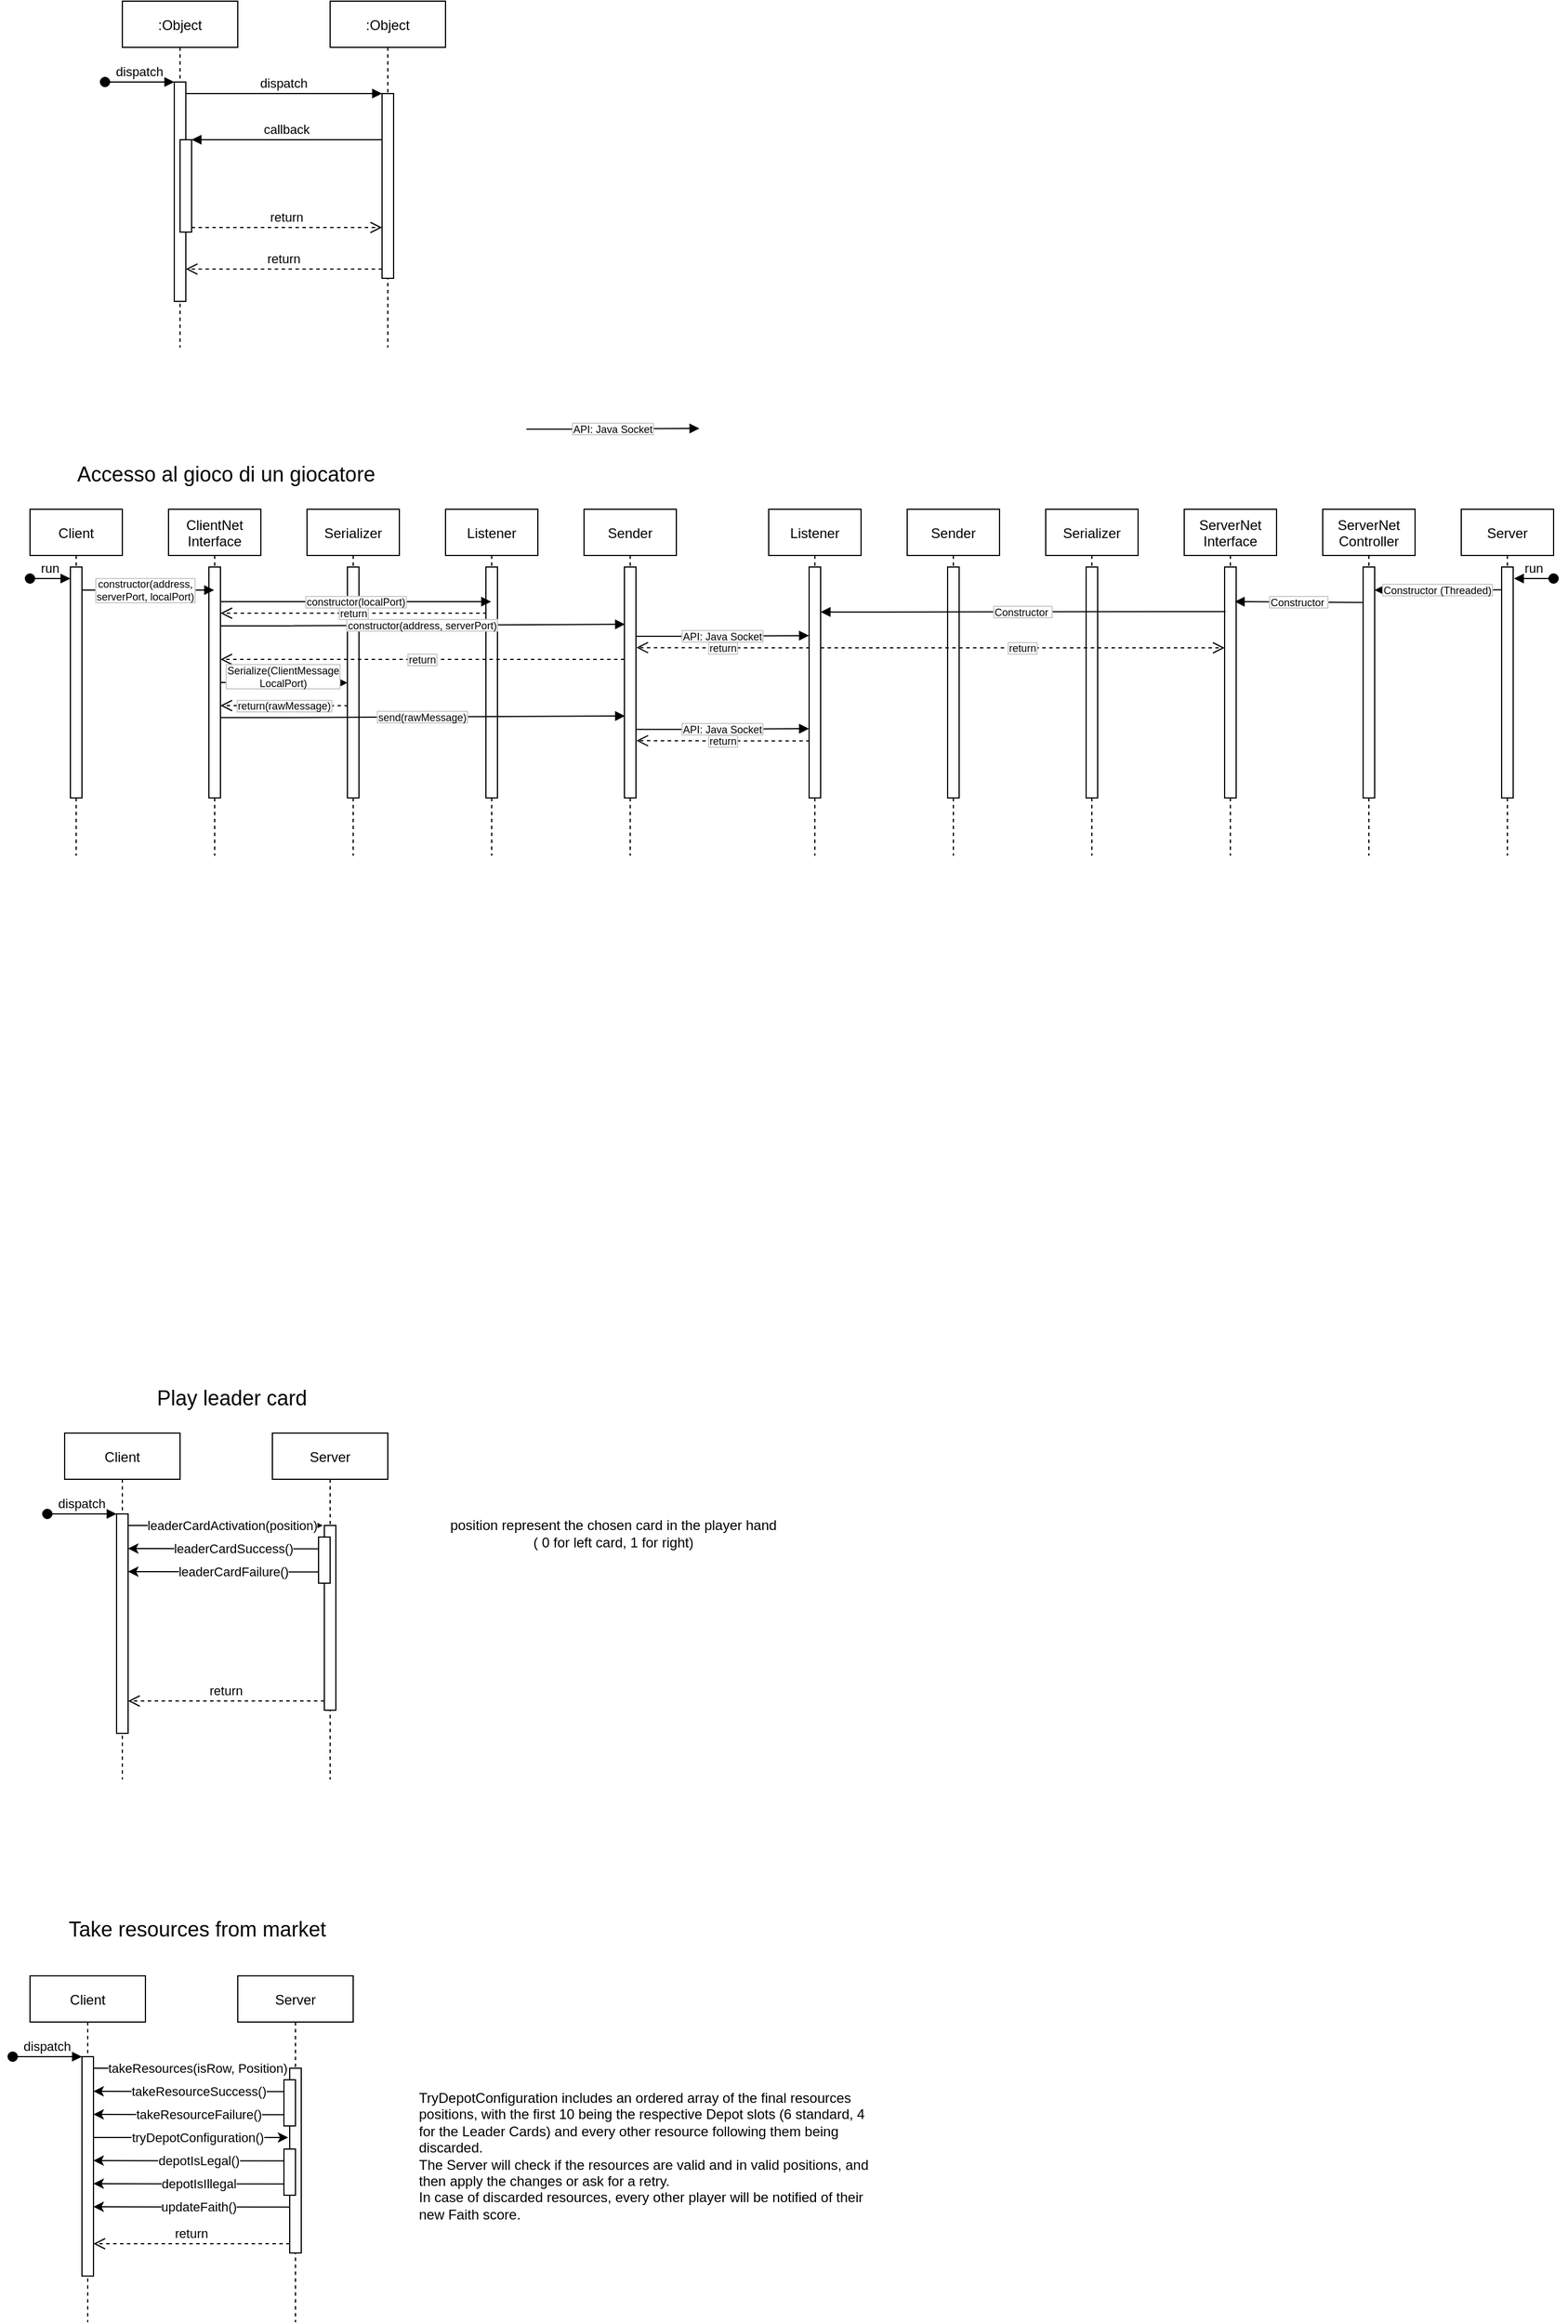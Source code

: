 <mxfile version="14.6.6" type="github">
  <diagram id="kgpKYQtTHZ0yAKxKKP6v" name="Page-1">
    <mxGraphModel dx="1696" dy="1052" grid="1" gridSize="10" guides="1" tooltips="0" connect="1" arrows="0" fold="1" page="1" pageScale="1" pageWidth="1169" pageHeight="1654" background="none" math="0" shadow="0">
      <root>
        <mxCell id="0" />
        <mxCell id="1" parent="0" />
        <mxCell id="3nuBFxr9cyL0pnOWT2aG-1" value=":Object" style="shape=umlLifeline;perimeter=lifelinePerimeter;container=1;collapsible=0;recursiveResize=0;shadow=0;strokeWidth=1;" parent="1" vertex="1">
          <mxGeometry x="120" y="80" width="100" height="300" as="geometry" />
        </mxCell>
        <mxCell id="3nuBFxr9cyL0pnOWT2aG-2" value="" style="points=[];perimeter=orthogonalPerimeter;shadow=0;strokeWidth=1;" parent="3nuBFxr9cyL0pnOWT2aG-1" vertex="1">
          <mxGeometry x="45" y="70" width="10" height="190" as="geometry" />
        </mxCell>
        <mxCell id="3nuBFxr9cyL0pnOWT2aG-3" value="dispatch" style="verticalAlign=bottom;startArrow=oval;endArrow=block;startSize=8;shadow=0;strokeWidth=1;" parent="3nuBFxr9cyL0pnOWT2aG-1" target="3nuBFxr9cyL0pnOWT2aG-2" edge="1">
          <mxGeometry relative="1" as="geometry">
            <mxPoint x="-15" y="70" as="sourcePoint" />
          </mxGeometry>
        </mxCell>
        <mxCell id="3nuBFxr9cyL0pnOWT2aG-4" value="" style="points=[];perimeter=orthogonalPerimeter;shadow=0;strokeWidth=1;" parent="3nuBFxr9cyL0pnOWT2aG-1" vertex="1">
          <mxGeometry x="50" y="120" width="10" height="80" as="geometry" />
        </mxCell>
        <mxCell id="3nuBFxr9cyL0pnOWT2aG-5" value=":Object" style="shape=umlLifeline;perimeter=lifelinePerimeter;container=1;collapsible=0;recursiveResize=0;shadow=0;strokeWidth=1;" parent="1" vertex="1">
          <mxGeometry x="300" y="80" width="100" height="300" as="geometry" />
        </mxCell>
        <mxCell id="3nuBFxr9cyL0pnOWT2aG-6" value="" style="points=[];perimeter=orthogonalPerimeter;shadow=0;strokeWidth=1;" parent="3nuBFxr9cyL0pnOWT2aG-5" vertex="1">
          <mxGeometry x="45" y="80" width="10" height="160" as="geometry" />
        </mxCell>
        <mxCell id="3nuBFxr9cyL0pnOWT2aG-7" value="return" style="verticalAlign=bottom;endArrow=open;dashed=1;endSize=8;exitX=0;exitY=0.95;shadow=0;strokeWidth=1;" parent="1" source="3nuBFxr9cyL0pnOWT2aG-6" target="3nuBFxr9cyL0pnOWT2aG-2" edge="1">
          <mxGeometry relative="1" as="geometry">
            <mxPoint x="275" y="236" as="targetPoint" />
          </mxGeometry>
        </mxCell>
        <mxCell id="3nuBFxr9cyL0pnOWT2aG-8" value="dispatch" style="verticalAlign=bottom;endArrow=block;entryX=0;entryY=0;shadow=0;strokeWidth=1;" parent="1" source="3nuBFxr9cyL0pnOWT2aG-2" target="3nuBFxr9cyL0pnOWT2aG-6" edge="1">
          <mxGeometry relative="1" as="geometry">
            <mxPoint x="275" y="160" as="sourcePoint" />
          </mxGeometry>
        </mxCell>
        <mxCell id="3nuBFxr9cyL0pnOWT2aG-9" value="callback" style="verticalAlign=bottom;endArrow=block;entryX=1;entryY=0;shadow=0;strokeWidth=1;" parent="1" source="3nuBFxr9cyL0pnOWT2aG-6" target="3nuBFxr9cyL0pnOWT2aG-4" edge="1">
          <mxGeometry relative="1" as="geometry">
            <mxPoint x="240" y="200" as="sourcePoint" />
          </mxGeometry>
        </mxCell>
        <mxCell id="3nuBFxr9cyL0pnOWT2aG-10" value="return" style="verticalAlign=bottom;endArrow=open;dashed=1;endSize=8;exitX=1;exitY=0.95;shadow=0;strokeWidth=1;" parent="1" source="3nuBFxr9cyL0pnOWT2aG-4" target="3nuBFxr9cyL0pnOWT2aG-6" edge="1">
          <mxGeometry relative="1" as="geometry">
            <mxPoint x="240" y="257" as="targetPoint" />
          </mxGeometry>
        </mxCell>
        <mxCell id="1gG3ntM72JU_8PpS5YJa-1" value="cv" style="endArrow=classic;html=1;fillColor=#FFFFFF;exitX=0;exitY=0.474;exitDx=0;exitDy=0;exitPerimeter=0;entryX=1.048;entryY=0.499;entryDx=0;entryDy=0;entryPerimeter=0;" edge="1" parent="1">
          <mxGeometry width="50" height="50" relative="1" as="geometry">
            <mxPoint x="294.52" y="1440.26" as="sourcePoint" />
            <mxPoint x="125.0" y="1440" as="targetPoint" />
          </mxGeometry>
        </mxCell>
        <mxCell id="1gG3ntM72JU_8PpS5YJa-2" value="leaderCardFailure()" style="edgeLabel;html=1;align=center;verticalAlign=middle;resizable=0;points=[];" vertex="1" connectable="0" parent="1gG3ntM72JU_8PpS5YJa-1">
          <mxGeometry x="0.276" y="1" relative="1" as="geometry">
            <mxPoint x="29.1" y="-1" as="offset" />
          </mxGeometry>
        </mxCell>
        <mxCell id="1gG3ntM72JU_8PpS5YJa-3" value="cv" style="endArrow=classic;html=1;fillColor=#FFFFFF;exitX=0;exitY=0.474;exitDx=0;exitDy=0;exitPerimeter=0;entryX=1.048;entryY=0.499;entryDx=0;entryDy=0;entryPerimeter=0;" edge="1" parent="1">
          <mxGeometry width="50" height="50" relative="1" as="geometry">
            <mxPoint x="294.52" y="1420.26" as="sourcePoint" />
            <mxPoint x="125.0" y="1420" as="targetPoint" />
          </mxGeometry>
        </mxCell>
        <mxCell id="1gG3ntM72JU_8PpS5YJa-4" value="leaderCardSuccess()" style="edgeLabel;html=1;align=center;verticalAlign=middle;resizable=0;points=[];" vertex="1" connectable="0" parent="1gG3ntM72JU_8PpS5YJa-3">
          <mxGeometry x="0.276" y="1" relative="1" as="geometry">
            <mxPoint x="29.1" y="-1" as="offset" />
          </mxGeometry>
        </mxCell>
        <mxCell id="1gG3ntM72JU_8PpS5YJa-12" value="Client" style="shape=umlLifeline;perimeter=lifelinePerimeter;container=1;collapsible=0;recursiveResize=0;shadow=0;strokeWidth=1;" vertex="1" parent="1">
          <mxGeometry x="70" y="1320" width="100" height="300" as="geometry" />
        </mxCell>
        <mxCell id="1gG3ntM72JU_8PpS5YJa-13" value="" style="points=[];perimeter=orthogonalPerimeter;shadow=0;strokeWidth=1;" vertex="1" parent="1gG3ntM72JU_8PpS5YJa-12">
          <mxGeometry x="45" y="70" width="10" height="190" as="geometry" />
        </mxCell>
        <mxCell id="1gG3ntM72JU_8PpS5YJa-14" value="dispatch" style="verticalAlign=bottom;startArrow=oval;endArrow=block;startSize=8;shadow=0;strokeWidth=1;" edge="1" parent="1gG3ntM72JU_8PpS5YJa-12" target="1gG3ntM72JU_8PpS5YJa-13">
          <mxGeometry relative="1" as="geometry">
            <mxPoint x="-15" y="70" as="sourcePoint" />
          </mxGeometry>
        </mxCell>
        <mxCell id="1gG3ntM72JU_8PpS5YJa-15" value="Server" style="shape=umlLifeline;perimeter=lifelinePerimeter;container=1;collapsible=0;recursiveResize=0;shadow=0;strokeWidth=1;" vertex="1" parent="1">
          <mxGeometry x="250" y="1320" width="100" height="300" as="geometry" />
        </mxCell>
        <mxCell id="1gG3ntM72JU_8PpS5YJa-16" value="" style="points=[];perimeter=orthogonalPerimeter;shadow=0;strokeWidth=1;" vertex="1" parent="1gG3ntM72JU_8PpS5YJa-15">
          <mxGeometry x="45" y="80" width="10" height="160" as="geometry" />
        </mxCell>
        <mxCell id="1gG3ntM72JU_8PpS5YJa-17" value="" style="points=[];perimeter=orthogonalPerimeter;shadow=0;strokeWidth=1;" vertex="1" parent="1gG3ntM72JU_8PpS5YJa-15">
          <mxGeometry x="40" y="90" width="10" height="40" as="geometry" />
        </mxCell>
        <mxCell id="1gG3ntM72JU_8PpS5YJa-18" value="return" style="verticalAlign=bottom;endArrow=open;dashed=1;endSize=8;exitX=0;exitY=0.95;shadow=0;strokeWidth=1;" edge="1" parent="1" source="1gG3ntM72JU_8PpS5YJa-16" target="1gG3ntM72JU_8PpS5YJa-13">
          <mxGeometry relative="1" as="geometry">
            <mxPoint x="225" y="1476" as="targetPoint" />
          </mxGeometry>
        </mxCell>
        <mxCell id="1gG3ntM72JU_8PpS5YJa-19" value="Client" style="shape=umlLifeline;perimeter=lifelinePerimeter;container=1;collapsible=0;recursiveResize=0;shadow=0;strokeWidth=1;" vertex="1" parent="1">
          <mxGeometry x="40" y="1790" width="100" height="300" as="geometry" />
        </mxCell>
        <mxCell id="1gG3ntM72JU_8PpS5YJa-20" value="" style="points=[];perimeter=orthogonalPerimeter;shadow=0;strokeWidth=1;" vertex="1" parent="1gG3ntM72JU_8PpS5YJa-19">
          <mxGeometry x="45" y="70" width="10" height="190" as="geometry" />
        </mxCell>
        <mxCell id="1gG3ntM72JU_8PpS5YJa-21" value="dispatch" style="verticalAlign=bottom;startArrow=oval;endArrow=block;startSize=8;shadow=0;strokeWidth=1;" edge="1" parent="1gG3ntM72JU_8PpS5YJa-19" target="1gG3ntM72JU_8PpS5YJa-20">
          <mxGeometry relative="1" as="geometry">
            <mxPoint x="-15" y="70" as="sourcePoint" />
          </mxGeometry>
        </mxCell>
        <mxCell id="1gG3ntM72JU_8PpS5YJa-22" value="Server" style="shape=umlLifeline;perimeter=lifelinePerimeter;container=1;collapsible=0;recursiveResize=0;shadow=0;strokeWidth=1;" vertex="1" parent="1">
          <mxGeometry x="220" y="1790" width="100" height="300" as="geometry" />
        </mxCell>
        <mxCell id="1gG3ntM72JU_8PpS5YJa-23" value="" style="points=[];perimeter=orthogonalPerimeter;shadow=0;strokeWidth=1;" vertex="1" parent="1gG3ntM72JU_8PpS5YJa-22">
          <mxGeometry x="45" y="80" width="10" height="160" as="geometry" />
        </mxCell>
        <mxCell id="1gG3ntM72JU_8PpS5YJa-24" value="return" style="verticalAlign=bottom;endArrow=open;dashed=1;endSize=8;exitX=0;exitY=0.95;shadow=0;strokeWidth=1;" edge="1" parent="1" source="1gG3ntM72JU_8PpS5YJa-23" target="1gG3ntM72JU_8PpS5YJa-20">
          <mxGeometry relative="1" as="geometry">
            <mxPoint x="195" y="1946" as="targetPoint" />
          </mxGeometry>
        </mxCell>
        <mxCell id="1gG3ntM72JU_8PpS5YJa-25" value="&lt;span style=&quot;font-size: 18px&quot;&gt;Take resources from market&lt;/span&gt;" style="text;html=1;strokeColor=none;fillColor=none;align=center;verticalAlign=middle;whiteSpace=wrap;" vertex="1" parent="1">
          <mxGeometry x="65" y="1740" width="240" height="20" as="geometry" />
        </mxCell>
        <mxCell id="1gG3ntM72JU_8PpS5YJa-26" value="&lt;span style=&quot;font-size: 18px&quot;&gt;Play leader card&lt;/span&gt;" style="text;html=1;strokeColor=none;fillColor=none;align=center;verticalAlign=middle;whiteSpace=wrap;" vertex="1" parent="1">
          <mxGeometry x="140" y="1280" width="150" height="20" as="geometry" />
        </mxCell>
        <mxCell id="1gG3ntM72JU_8PpS5YJa-27" value="Client" style="shape=umlLifeline;perimeter=lifelinePerimeter;container=1;collapsible=0;recursiveResize=0;shadow=0;strokeWidth=1;" vertex="1" parent="1">
          <mxGeometry x="40" y="520" width="80" height="300" as="geometry" />
        </mxCell>
        <mxCell id="1gG3ntM72JU_8PpS5YJa-28" value="" style="points=[];perimeter=orthogonalPerimeter;shadow=0;strokeWidth=1;" vertex="1" parent="1gG3ntM72JU_8PpS5YJa-27">
          <mxGeometry x="35" y="50" width="10" height="200" as="geometry" />
        </mxCell>
        <mxCell id="1gG3ntM72JU_8PpS5YJa-29" value="run" style="verticalAlign=bottom;startArrow=oval;endArrow=block;startSize=8;shadow=0;strokeWidth=1;" edge="1" parent="1gG3ntM72JU_8PpS5YJa-27" target="1gG3ntM72JU_8PpS5YJa-28">
          <mxGeometry relative="1" as="geometry">
            <mxPoint y="60" as="sourcePoint" />
          </mxGeometry>
        </mxCell>
        <mxCell id="1gG3ntM72JU_8PpS5YJa-37" value="&lt;font style=&quot;font-size: 18px&quot;&gt;Accesso al gioco di un giocatore&lt;/font&gt;" style="text;html=1;strokeColor=none;fillColor=none;align=center;verticalAlign=middle;whiteSpace=wrap;" vertex="1" parent="1">
          <mxGeometry x="40" y="480" width="340" height="20" as="geometry" />
        </mxCell>
        <mxCell id="1gG3ntM72JU_8PpS5YJa-46" value="&lt;p&gt;TryDepotConfiguration includes an ordered array of the final resources positions, with the first 10 being the respective Depot slots (6 standard, 4 for the Leader Cards) and every other resource following them being discarded.&lt;br&gt;The Server will check if the resources are valid and in valid positions, and then apply the changes or ask for a retry.&lt;br&gt;In case of discarded resources, every other player will be notified of their new Faith score.&lt;/p&gt;" style="text;whiteSpace=wrap;html=1;" vertex="1" parent="1">
          <mxGeometry x="375" y="1870" width="400" height="150" as="geometry" />
        </mxCell>
        <mxCell id="1gG3ntM72JU_8PpS5YJa-66" value="" style="endArrow=classic;html=1;fillColor=#FFFFFF;entryX=-0.135;entryY=0.211;entryDx=0;entryDy=0;entryPerimeter=0;" edge="1" parent="1">
          <mxGeometry width="50" height="50" relative="1" as="geometry">
            <mxPoint x="125" y="1400" as="sourcePoint" />
            <mxPoint x="293.65" y="1400" as="targetPoint" />
          </mxGeometry>
        </mxCell>
        <mxCell id="1gG3ntM72JU_8PpS5YJa-67" value="leaderCardActivation(position)" style="edgeLabel;html=1;align=center;verticalAlign=middle;resizable=0;points=[];" vertex="1" connectable="0" parent="1gG3ntM72JU_8PpS5YJa-66">
          <mxGeometry x="-0.366" y="2" relative="1" as="geometry">
            <mxPoint x="36.48" y="2" as="offset" />
          </mxGeometry>
        </mxCell>
        <mxCell id="1gG3ntM72JU_8PpS5YJa-68" value="cv" style="endArrow=classic;html=1;fillColor=#FFFFFF;exitX=0;exitY=0.474;exitDx=0;exitDy=0;exitPerimeter=0;entryX=1.048;entryY=0.499;entryDx=0;entryDy=0;entryPerimeter=0;" edge="1" parent="1">
          <mxGeometry width="50" height="50" relative="1" as="geometry">
            <mxPoint x="264.52" y="1910.26" as="sourcePoint" />
            <mxPoint x="95.0" y="1910" as="targetPoint" />
          </mxGeometry>
        </mxCell>
        <mxCell id="1gG3ntM72JU_8PpS5YJa-69" value="takeResourceFailure()" style="edgeLabel;html=1;align=center;verticalAlign=middle;resizable=0;points=[];" vertex="1" connectable="0" parent="1gG3ntM72JU_8PpS5YJa-68">
          <mxGeometry x="0.276" y="1" relative="1" as="geometry">
            <mxPoint x="29.1" y="-1" as="offset" />
          </mxGeometry>
        </mxCell>
        <mxCell id="1gG3ntM72JU_8PpS5YJa-70" value="cv" style="endArrow=classic;html=1;fillColor=#FFFFFF;exitX=0;exitY=0.474;exitDx=0;exitDy=0;exitPerimeter=0;entryX=1.048;entryY=0.499;entryDx=0;entryDy=0;entryPerimeter=0;" edge="1" parent="1">
          <mxGeometry width="50" height="50" relative="1" as="geometry">
            <mxPoint x="264.52" y="1890.26" as="sourcePoint" />
            <mxPoint x="95.0" y="1890" as="targetPoint" />
          </mxGeometry>
        </mxCell>
        <mxCell id="1gG3ntM72JU_8PpS5YJa-71" value="takeResourceSuccess()" style="edgeLabel;html=1;align=center;verticalAlign=middle;resizable=0;points=[];" vertex="1" connectable="0" parent="1gG3ntM72JU_8PpS5YJa-70">
          <mxGeometry x="0.276" y="1" relative="1" as="geometry">
            <mxPoint x="29.1" y="-1" as="offset" />
          </mxGeometry>
        </mxCell>
        <mxCell id="1gG3ntM72JU_8PpS5YJa-72" value="" style="points=[];perimeter=orthogonalPerimeter;shadow=0;strokeWidth=1;" vertex="1" parent="1">
          <mxGeometry x="260" y="1880" width="10" height="40" as="geometry" />
        </mxCell>
        <mxCell id="1gG3ntM72JU_8PpS5YJa-73" value="" style="endArrow=classic;html=1;fillColor=#FFFFFF;entryX=-0.135;entryY=0.211;entryDx=0;entryDy=0;entryPerimeter=0;" edge="1" parent="1">
          <mxGeometry width="50" height="50" relative="1" as="geometry">
            <mxPoint x="95" y="1870" as="sourcePoint" />
            <mxPoint x="263.65" y="1870" as="targetPoint" />
          </mxGeometry>
        </mxCell>
        <mxCell id="1gG3ntM72JU_8PpS5YJa-74" value="takeResources(isRow, Position)" style="edgeLabel;html=1;align=center;verticalAlign=middle;resizable=0;points=[];" vertex="1" connectable="0" parent="1gG3ntM72JU_8PpS5YJa-73">
          <mxGeometry x="-0.366" y="2" relative="1" as="geometry">
            <mxPoint x="36.48" y="2" as="offset" />
          </mxGeometry>
        </mxCell>
        <mxCell id="1gG3ntM72JU_8PpS5YJa-75" value="cv" style="endArrow=classic;html=1;fillColor=#FFFFFF;exitX=0;exitY=0.474;exitDx=0;exitDy=0;exitPerimeter=0;entryX=1.048;entryY=0.499;entryDx=0;entryDy=0;entryPerimeter=0;" edge="1" parent="1">
          <mxGeometry width="50" height="50" relative="1" as="geometry">
            <mxPoint x="264.52" y="1970.26" as="sourcePoint" />
            <mxPoint x="95.0" y="1970" as="targetPoint" />
          </mxGeometry>
        </mxCell>
        <mxCell id="1gG3ntM72JU_8PpS5YJa-76" value="depotIsIllegal" style="edgeLabel;html=1;align=center;verticalAlign=middle;resizable=0;points=[];" vertex="1" connectable="0" parent="1gG3ntM72JU_8PpS5YJa-75">
          <mxGeometry x="0.276" y="1" relative="1" as="geometry">
            <mxPoint x="29.1" y="-1" as="offset" />
          </mxGeometry>
        </mxCell>
        <mxCell id="1gG3ntM72JU_8PpS5YJa-77" value="cv" style="endArrow=classic;html=1;fillColor=#FFFFFF;exitX=0;exitY=0.474;exitDx=0;exitDy=0;exitPerimeter=0;entryX=1.048;entryY=0.499;entryDx=0;entryDy=0;entryPerimeter=0;" edge="1" parent="1">
          <mxGeometry width="50" height="50" relative="1" as="geometry">
            <mxPoint x="264.52" y="1950.26" as="sourcePoint" />
            <mxPoint x="95.0" y="1950" as="targetPoint" />
          </mxGeometry>
        </mxCell>
        <mxCell id="1gG3ntM72JU_8PpS5YJa-78" value="depotIsLegal()" style="edgeLabel;html=1;align=center;verticalAlign=middle;resizable=0;points=[];" vertex="1" connectable="0" parent="1gG3ntM72JU_8PpS5YJa-77">
          <mxGeometry x="0.276" y="1" relative="1" as="geometry">
            <mxPoint x="29.1" y="-1" as="offset" />
          </mxGeometry>
        </mxCell>
        <mxCell id="1gG3ntM72JU_8PpS5YJa-79" value="" style="points=[];perimeter=orthogonalPerimeter;shadow=0;strokeWidth=1;" vertex="1" parent="1">
          <mxGeometry x="260" y="1940" width="10" height="40" as="geometry" />
        </mxCell>
        <mxCell id="1gG3ntM72JU_8PpS5YJa-80" value="" style="endArrow=classic;html=1;fillColor=#FFFFFF;entryX=-0.135;entryY=0.211;entryDx=0;entryDy=0;entryPerimeter=0;" edge="1" parent="1">
          <mxGeometry width="50" height="50" relative="1" as="geometry">
            <mxPoint x="95" y="1930" as="sourcePoint" />
            <mxPoint x="263.65" y="1930" as="targetPoint" />
          </mxGeometry>
        </mxCell>
        <mxCell id="1gG3ntM72JU_8PpS5YJa-81" value="tryDepotConfiguration()" style="edgeLabel;html=1;align=center;verticalAlign=middle;resizable=0;points=[];" vertex="1" connectable="0" parent="1gG3ntM72JU_8PpS5YJa-80">
          <mxGeometry x="-0.366" y="2" relative="1" as="geometry">
            <mxPoint x="36.48" y="2" as="offset" />
          </mxGeometry>
        </mxCell>
        <mxCell id="1gG3ntM72JU_8PpS5YJa-82" value="cv" style="endArrow=classic;html=1;fillColor=#FFFFFF;exitX=0;exitY=0.474;exitDx=0;exitDy=0;exitPerimeter=0;entryX=1.048;entryY=0.499;entryDx=0;entryDy=0;entryPerimeter=0;" edge="1" parent="1">
          <mxGeometry width="50" height="50" relative="1" as="geometry">
            <mxPoint x="264.52" y="1990.26" as="sourcePoint" />
            <mxPoint x="95.0" y="1990" as="targetPoint" />
          </mxGeometry>
        </mxCell>
        <mxCell id="1gG3ntM72JU_8PpS5YJa-83" value="updateFaith()" style="edgeLabel;html=1;align=center;verticalAlign=middle;resizable=0;points=[];" vertex="1" connectable="0" parent="1gG3ntM72JU_8PpS5YJa-82">
          <mxGeometry x="0.276" y="1" relative="1" as="geometry">
            <mxPoint x="29.1" y="-1" as="offset" />
          </mxGeometry>
        </mxCell>
        <mxCell id="1gG3ntM72JU_8PpS5YJa-84" value="position represent the chosen card in the player hand&lt;br&gt;( 0 for left card, 1 for right)" style="text;html=1;align=center;verticalAlign=left;resizable=0;points=[];autosize=1;strokeColor=none;" vertex="1" parent="1">
          <mxGeometry x="395" y="1385" width="300" height="30" as="geometry" />
        </mxCell>
        <mxCell id="1gG3ntM72JU_8PpS5YJa-85" value="ClientNet&#xa;Interface" style="shape=umlLifeline;perimeter=lifelinePerimeter;container=1;collapsible=0;recursiveResize=0;shadow=0;strokeWidth=1;" vertex="1" parent="1">
          <mxGeometry x="160" y="520" width="80" height="300" as="geometry" />
        </mxCell>
        <mxCell id="1gG3ntM72JU_8PpS5YJa-86" value="" style="points=[];perimeter=orthogonalPerimeter;shadow=0;strokeWidth=1;" vertex="1" parent="1gG3ntM72JU_8PpS5YJa-85">
          <mxGeometry x="35" y="50" width="10" height="200" as="geometry" />
        </mxCell>
        <mxCell id="1gG3ntM72JU_8PpS5YJa-88" value="constructor(address, &#xa;serverPort, localPort)" style="verticalAlign=middle;endArrow=block;shadow=0;strokeWidth=1;labelBorderColor=#CCCCCC;fontSize=9;" edge="1" parent="1" source="1gG3ntM72JU_8PpS5YJa-28" target="1gG3ntM72JU_8PpS5YJa-85">
          <mxGeometry x="-0.039" relative="1" as="geometry">
            <mxPoint x="130" y="670" as="sourcePoint" />
            <mxPoint x="194" y="590" as="targetPoint" />
            <Array as="points">
              <mxPoint x="140" y="590" />
            </Array>
            <mxPoint as="offset" />
          </mxGeometry>
        </mxCell>
        <mxCell id="1gG3ntM72JU_8PpS5YJa-90" value="Serializer" style="shape=umlLifeline;perimeter=lifelinePerimeter;container=1;collapsible=0;recursiveResize=0;shadow=0;strokeWidth=1;" vertex="1" parent="1">
          <mxGeometry x="280" y="520" width="80" height="300" as="geometry" />
        </mxCell>
        <mxCell id="1gG3ntM72JU_8PpS5YJa-91" value="" style="points=[];perimeter=orthogonalPerimeter;shadow=0;strokeWidth=1;" vertex="1" parent="1gG3ntM72JU_8PpS5YJa-90">
          <mxGeometry x="35" y="50" width="10" height="200" as="geometry" />
        </mxCell>
        <mxCell id="1gG3ntM72JU_8PpS5YJa-92" value="Listener" style="shape=umlLifeline;perimeter=lifelinePerimeter;container=1;collapsible=0;recursiveResize=0;shadow=0;strokeWidth=1;" vertex="1" parent="1">
          <mxGeometry x="400" y="520" width="80" height="300" as="geometry" />
        </mxCell>
        <mxCell id="1gG3ntM72JU_8PpS5YJa-93" value="" style="points=[];perimeter=orthogonalPerimeter;shadow=0;strokeWidth=1;" vertex="1" parent="1gG3ntM72JU_8PpS5YJa-92">
          <mxGeometry x="35" y="50" width="10" height="200" as="geometry" />
        </mxCell>
        <mxCell id="1gG3ntM72JU_8PpS5YJa-94" value="Sender" style="shape=umlLifeline;perimeter=lifelinePerimeter;container=1;collapsible=0;recursiveResize=0;shadow=0;strokeWidth=1;" vertex="1" parent="1">
          <mxGeometry x="520" y="520" width="80" height="300" as="geometry" />
        </mxCell>
        <mxCell id="1gG3ntM72JU_8PpS5YJa-95" value="" style="points=[];perimeter=orthogonalPerimeter;shadow=0;strokeWidth=1;" vertex="1" parent="1gG3ntM72JU_8PpS5YJa-94">
          <mxGeometry x="35" y="50" width="10" height="200" as="geometry" />
        </mxCell>
        <mxCell id="1gG3ntM72JU_8PpS5YJa-96" value="Listener" style="shape=umlLifeline;perimeter=lifelinePerimeter;container=1;collapsible=0;recursiveResize=0;shadow=0;strokeWidth=1;" vertex="1" parent="1">
          <mxGeometry x="680" y="520" width="80" height="300" as="geometry" />
        </mxCell>
        <mxCell id="1gG3ntM72JU_8PpS5YJa-97" value="" style="points=[];perimeter=orthogonalPerimeter;shadow=0;strokeWidth=1;" vertex="1" parent="1gG3ntM72JU_8PpS5YJa-96">
          <mxGeometry x="35" y="50" width="10" height="200" as="geometry" />
        </mxCell>
        <mxCell id="1gG3ntM72JU_8PpS5YJa-98" value="Sender" style="shape=umlLifeline;perimeter=lifelinePerimeter;container=1;collapsible=0;recursiveResize=0;shadow=0;strokeWidth=1;" vertex="1" parent="1">
          <mxGeometry x="800" y="520" width="80" height="300" as="geometry" />
        </mxCell>
        <mxCell id="1gG3ntM72JU_8PpS5YJa-99" value="" style="points=[];perimeter=orthogonalPerimeter;shadow=0;strokeWidth=1;" vertex="1" parent="1gG3ntM72JU_8PpS5YJa-98">
          <mxGeometry x="35" y="50" width="10" height="200" as="geometry" />
        </mxCell>
        <mxCell id="1gG3ntM72JU_8PpS5YJa-100" value="Serializer" style="shape=umlLifeline;perimeter=lifelinePerimeter;container=1;collapsible=0;recursiveResize=0;shadow=0;strokeWidth=1;" vertex="1" parent="1">
          <mxGeometry x="920" y="520" width="80" height="300" as="geometry" />
        </mxCell>
        <mxCell id="1gG3ntM72JU_8PpS5YJa-101" value="" style="points=[];perimeter=orthogonalPerimeter;shadow=0;strokeWidth=1;" vertex="1" parent="1gG3ntM72JU_8PpS5YJa-100">
          <mxGeometry x="35" y="50" width="10" height="200" as="geometry" />
        </mxCell>
        <mxCell id="1gG3ntM72JU_8PpS5YJa-102" value="ServerNet&#xa;Interface" style="shape=umlLifeline;perimeter=lifelinePerimeter;container=1;collapsible=0;recursiveResize=0;shadow=0;strokeWidth=1;labelBackgroundColor=#ffffff;" vertex="1" parent="1">
          <mxGeometry x="1040" y="520" width="80" height="300" as="geometry" />
        </mxCell>
        <mxCell id="1gG3ntM72JU_8PpS5YJa-103" value="" style="points=[];perimeter=orthogonalPerimeter;shadow=0;strokeWidth=1;labelBackgroundColor=#ffffff;labelBorderColor=none;rounded=0;glass=0;fillColor=#FFFFFF;" vertex="1" parent="1gG3ntM72JU_8PpS5YJa-102">
          <mxGeometry x="35" y="50" width="10" height="200" as="geometry" />
        </mxCell>
        <mxCell id="1gG3ntM72JU_8PpS5YJa-104" value="ServerNet&#xa;Controller" style="shape=umlLifeline;perimeter=lifelinePerimeter;container=1;collapsible=0;recursiveResize=0;shadow=0;strokeWidth=1;" vertex="1" parent="1">
          <mxGeometry x="1160" y="520" width="80" height="300" as="geometry" />
        </mxCell>
        <mxCell id="1gG3ntM72JU_8PpS5YJa-105" value="" style="points=[];perimeter=orthogonalPerimeter;shadow=0;strokeWidth=1;" vertex="1" parent="1gG3ntM72JU_8PpS5YJa-104">
          <mxGeometry x="35" y="50" width="10" height="200" as="geometry" />
        </mxCell>
        <mxCell id="1gG3ntM72JU_8PpS5YJa-106" value="Server" style="shape=umlLifeline;perimeter=lifelinePerimeter;container=1;collapsible=0;recursiveResize=0;shadow=0;strokeWidth=1;" vertex="1" parent="1">
          <mxGeometry x="1280" y="520" width="80" height="300" as="geometry" />
        </mxCell>
        <mxCell id="1gG3ntM72JU_8PpS5YJa-107" value="" style="points=[];perimeter=orthogonalPerimeter;shadow=0;strokeWidth=1;" vertex="1" parent="1gG3ntM72JU_8PpS5YJa-106">
          <mxGeometry x="35" y="50" width="10" height="200" as="geometry" />
        </mxCell>
        <mxCell id="1gG3ntM72JU_8PpS5YJa-109" value="constructor(localPort)" style="verticalAlign=middle;endArrow=block;shadow=0;strokeWidth=1;labelBorderColor=#CCCCCC;fontSize=9;" edge="1" parent="1">
          <mxGeometry relative="1" as="geometry">
            <mxPoint x="205.5" y="600" as="sourcePoint" />
            <mxPoint x="439.5" y="600" as="targetPoint" />
            <Array as="points">
              <mxPoint x="261" y="600" />
            </Array>
          </mxGeometry>
        </mxCell>
        <mxCell id="1gG3ntM72JU_8PpS5YJa-111" value="return" style="verticalAlign=middle;endArrow=open;dashed=1;endSize=8;shadow=0;strokeWidth=1;sketch=0;align=center;labelBorderColor=#CCCCCC;fontSize=9;exitX=0.053;exitY=0.2;exitDx=0;exitDy=0;exitPerimeter=0;" edge="1" parent="1" source="1gG3ntM72JU_8PpS5YJa-93">
          <mxGeometry x="0.0" relative="1" as="geometry">
            <mxPoint x="205.05" y="610" as="targetPoint" />
            <mxPoint x="430" y="610" as="sourcePoint" />
            <Array as="points">
              <mxPoint x="354.95" y="610" />
              <mxPoint x="264.95" y="610" />
            </Array>
            <mxPoint as="offset" />
          </mxGeometry>
        </mxCell>
        <mxCell id="1gG3ntM72JU_8PpS5YJa-112" value="constructor(address, serverPort)" style="verticalAlign=middle;endArrow=block;shadow=0;strokeWidth=1;labelBorderColor=#CCCCCC;fontSize=9;entryX=0.048;entryY=0.243;entryDx=0;entryDy=0;entryPerimeter=0;" edge="1" parent="1">
          <mxGeometry relative="1" as="geometry">
            <mxPoint x="205" y="621" as="sourcePoint" />
            <mxPoint x="555.48" y="619.6" as="targetPoint" />
            <Array as="points">
              <mxPoint x="253.5" y="621" />
            </Array>
          </mxGeometry>
        </mxCell>
        <mxCell id="1gG3ntM72JU_8PpS5YJa-113" value="API: Java Socket" style="verticalAlign=middle;endArrow=block;shadow=0;strokeWidth=1;labelBorderColor=#CCCCCC;fontSize=9;entryX=-0.014;entryY=0.302;entryDx=0;entryDy=0;entryPerimeter=0;" edge="1" parent="1">
          <mxGeometry relative="1" as="geometry">
            <mxPoint x="565" y="630" as="sourcePoint" />
            <mxPoint x="714.86" y="629.4" as="targetPoint" />
            <Array as="points">
              <mxPoint x="613.5" y="630" />
            </Array>
          </mxGeometry>
        </mxCell>
        <mxCell id="1gG3ntM72JU_8PpS5YJa-114" value="return" style="verticalAlign=middle;endArrow=open;dashed=1;endSize=8;shadow=0;strokeWidth=1;sketch=0;align=center;labelBorderColor=#CCCCCC;fontSize=9;exitX=0.053;exitY=0.2;exitDx=0;exitDy=0;exitPerimeter=0;entryX=1.04;entryY=0.349;entryDx=0;entryDy=0;entryPerimeter=0;" edge="1" parent="1">
          <mxGeometry x="0.0" relative="1" as="geometry">
            <mxPoint x="565.4" y="639.8" as="targetPoint" />
            <mxPoint x="715.48" y="640" as="sourcePoint" />
            <Array as="points">
              <mxPoint x="634.9" y="640" />
            </Array>
            <mxPoint as="offset" />
          </mxGeometry>
        </mxCell>
        <mxCell id="1gG3ntM72JU_8PpS5YJa-115" value="return" style="verticalAlign=middle;endArrow=open;dashed=1;endSize=8;shadow=0;strokeWidth=1;sketch=0;align=center;labelBorderColor=#CCCCCC;fontSize=9;" edge="1" parent="1" target="1gG3ntM72JU_8PpS5YJa-103">
          <mxGeometry x="0.0" relative="1" as="geometry">
            <mxPoint x="1050" y="640" as="targetPoint" />
            <mxPoint x="725" y="640" as="sourcePoint" />
            <Array as="points">
              <mxPoint x="780" y="640" />
            </Array>
            <mxPoint as="offset" />
          </mxGeometry>
        </mxCell>
        <mxCell id="1gG3ntM72JU_8PpS5YJa-116" value="run" style="verticalAlign=bottom;startArrow=oval;endArrow=block;startSize=8;shadow=0;strokeWidth=1;entryX=1.067;entryY=0.05;entryDx=0;entryDy=0;entryPerimeter=0;" edge="1" parent="1" target="1gG3ntM72JU_8PpS5YJa-107">
          <mxGeometry relative="1" as="geometry">
            <mxPoint x="1360" y="580" as="sourcePoint" />
            <mxPoint x="1360" y="580" as="targetPoint" />
          </mxGeometry>
        </mxCell>
        <mxCell id="1gG3ntM72JU_8PpS5YJa-118" value="Constructor (Threaded)" style="verticalAlign=middle;endArrow=block;shadow=0;strokeWidth=1;labelBorderColor=#CCCCCC;fontSize=9;exitX=-0.048;exitY=0.099;exitDx=0;exitDy=0;exitPerimeter=0;entryX=0.987;entryY=0.1;entryDx=0;entryDy=0;entryPerimeter=0;" edge="1" parent="1" source="1gG3ntM72JU_8PpS5YJa-107" target="1gG3ntM72JU_8PpS5YJa-105">
          <mxGeometry relative="1" as="geometry">
            <mxPoint x="1270" y="580" as="sourcePoint" />
            <mxPoint x="1210" y="590" as="targetPoint" />
            <Array as="points">
              <mxPoint x="1240" y="590" />
            </Array>
          </mxGeometry>
        </mxCell>
        <mxCell id="1gG3ntM72JU_8PpS5YJa-119" value="Constructor " style="verticalAlign=middle;endArrow=block;shadow=0;strokeWidth=1;labelBorderColor=#CCCCCC;fontSize=9;exitX=-0.162;exitY=0.154;exitDx=0;exitDy=0;exitPerimeter=0;entryX=0.879;entryY=0.15;entryDx=0;entryDy=0;entryPerimeter=0;" edge="1" parent="1" target="1gG3ntM72JU_8PpS5YJa-103">
          <mxGeometry relative="1" as="geometry">
            <mxPoint x="1195.38" y="600.8" as="sourcePoint" />
            <mxPoint x="1086.43" y="600" as="targetPoint" />
            <Array as="points" />
          </mxGeometry>
        </mxCell>
        <mxCell id="1gG3ntM72JU_8PpS5YJa-120" value="Constructor " style="verticalAlign=middle;endArrow=block;shadow=0;strokeWidth=1;labelBorderColor=#CCCCCC;fontSize=9;exitX=0.079;exitY=0.193;exitDx=0;exitDy=0;exitPerimeter=0;" edge="1" parent="1" source="1gG3ntM72JU_8PpS5YJa-103">
          <mxGeometry relative="1" as="geometry">
            <mxPoint x="1070" y="609" as="sourcePoint" />
            <mxPoint x="725" y="609" as="targetPoint" />
            <Array as="points" />
          </mxGeometry>
        </mxCell>
        <mxCell id="1gG3ntM72JU_8PpS5YJa-121" value="return" style="verticalAlign=middle;endArrow=open;dashed=1;endSize=8;shadow=0;strokeWidth=1;sketch=0;align=center;labelBorderColor=#CCCCCC;fontSize=9;" edge="1" parent="1" source="1gG3ntM72JU_8PpS5YJa-95" target="1gG3ntM72JU_8PpS5YJa-86">
          <mxGeometry x="0.0" relative="1" as="geometry">
            <mxPoint x="230" y="649" as="targetPoint" />
            <mxPoint x="540" y="650" as="sourcePoint" />
            <Array as="points">
              <mxPoint x="479.5" y="650" />
            </Array>
            <mxPoint as="offset" />
          </mxGeometry>
        </mxCell>
        <mxCell id="1gG3ntM72JU_8PpS5YJa-122" value="API: Java Socket" style="verticalAlign=middle;endArrow=block;shadow=0;strokeWidth=1;labelBorderColor=#CCCCCC;fontSize=9;entryX=-0.014;entryY=0.302;entryDx=0;entryDy=0;entryPerimeter=0;" edge="1" parent="1">
          <mxGeometry relative="1" as="geometry">
            <mxPoint x="470.07" y="450.6" as="sourcePoint" />
            <mxPoint x="619.93" y="450.0" as="targetPoint" />
            <Array as="points">
              <mxPoint x="518.57" y="450.6" />
            </Array>
          </mxGeometry>
        </mxCell>
        <mxCell id="1gG3ntM72JU_8PpS5YJa-123" value="Serialize(ClientMessage&#xa;LocalPort)&#xa;" style="verticalAlign=middle;endArrow=block;shadow=0;strokeWidth=1;labelBorderColor=#CCCCCC;fontSize=9;" edge="1" parent="1">
          <mxGeometry x="-0.006" relative="1" as="geometry">
            <mxPoint x="205" y="670" as="sourcePoint" />
            <mxPoint x="315" y="670.3" as="targetPoint" />
            <Array as="points">
              <mxPoint x="259.64" y="670.3" />
            </Array>
            <mxPoint as="offset" />
          </mxGeometry>
        </mxCell>
        <mxCell id="1gG3ntM72JU_8PpS5YJa-124" value="return(rawMessage)" style="verticalAlign=middle;endArrow=open;dashed=1;endSize=8;shadow=0;strokeWidth=1;sketch=0;align=center;labelBorderColor=#CCCCCC;fontSize=9;exitX=0.039;exitY=0.601;exitDx=0;exitDy=0;exitPerimeter=0;" edge="1" parent="1" source="1gG3ntM72JU_8PpS5YJa-91" target="1gG3ntM72JU_8PpS5YJa-86">
          <mxGeometry x="0.0" relative="1" as="geometry">
            <mxPoint x="230" y="690" as="targetPoint" />
            <mxPoint x="310" y="690" as="sourcePoint" />
            <Array as="points">
              <mxPoint x="290" y="690" />
            </Array>
            <mxPoint as="offset" />
          </mxGeometry>
        </mxCell>
        <mxCell id="1gG3ntM72JU_8PpS5YJa-125" value="send(rawMessage)" style="verticalAlign=middle;endArrow=block;shadow=0;strokeWidth=1;labelBorderColor=#CCCCCC;fontSize=9;entryX=0.048;entryY=0.243;entryDx=0;entryDy=0;entryPerimeter=0;" edge="1" parent="1">
          <mxGeometry relative="1" as="geometry">
            <mxPoint x="205" y="700.4" as="sourcePoint" />
            <mxPoint x="555.48" y="699.0" as="targetPoint" />
            <Array as="points">
              <mxPoint x="253.5" y="700.4" />
            </Array>
          </mxGeometry>
        </mxCell>
        <mxCell id="1gG3ntM72JU_8PpS5YJa-126" value="API: Java Socket" style="verticalAlign=middle;endArrow=block;shadow=0;strokeWidth=1;labelBorderColor=#CCCCCC;fontSize=9;entryX=-0.014;entryY=0.302;entryDx=0;entryDy=0;entryPerimeter=0;" edge="1" parent="1">
          <mxGeometry relative="1" as="geometry">
            <mxPoint x="565" y="710.6" as="sourcePoint" />
            <mxPoint x="714.86" y="710.0" as="targetPoint" />
            <Array as="points">
              <mxPoint x="613.5" y="710.6" />
            </Array>
          </mxGeometry>
        </mxCell>
        <mxCell id="1gG3ntM72JU_8PpS5YJa-127" value="return" style="verticalAlign=middle;endArrow=open;dashed=1;endSize=8;shadow=0;strokeWidth=1;sketch=0;align=center;labelBorderColor=#CCCCCC;fontSize=9;exitX=0.053;exitY=0.2;exitDx=0;exitDy=0;exitPerimeter=0;entryX=1.04;entryY=0.349;entryDx=0;entryDy=0;entryPerimeter=0;" edge="1" parent="1">
          <mxGeometry x="0.0" relative="1" as="geometry">
            <mxPoint x="565.4" y="720.4" as="targetPoint" />
            <mxPoint x="715.48" y="720.6" as="sourcePoint" />
            <Array as="points">
              <mxPoint x="634.9" y="720.6" />
            </Array>
            <mxPoint as="offset" />
          </mxGeometry>
        </mxCell>
      </root>
    </mxGraphModel>
  </diagram>
</mxfile>
